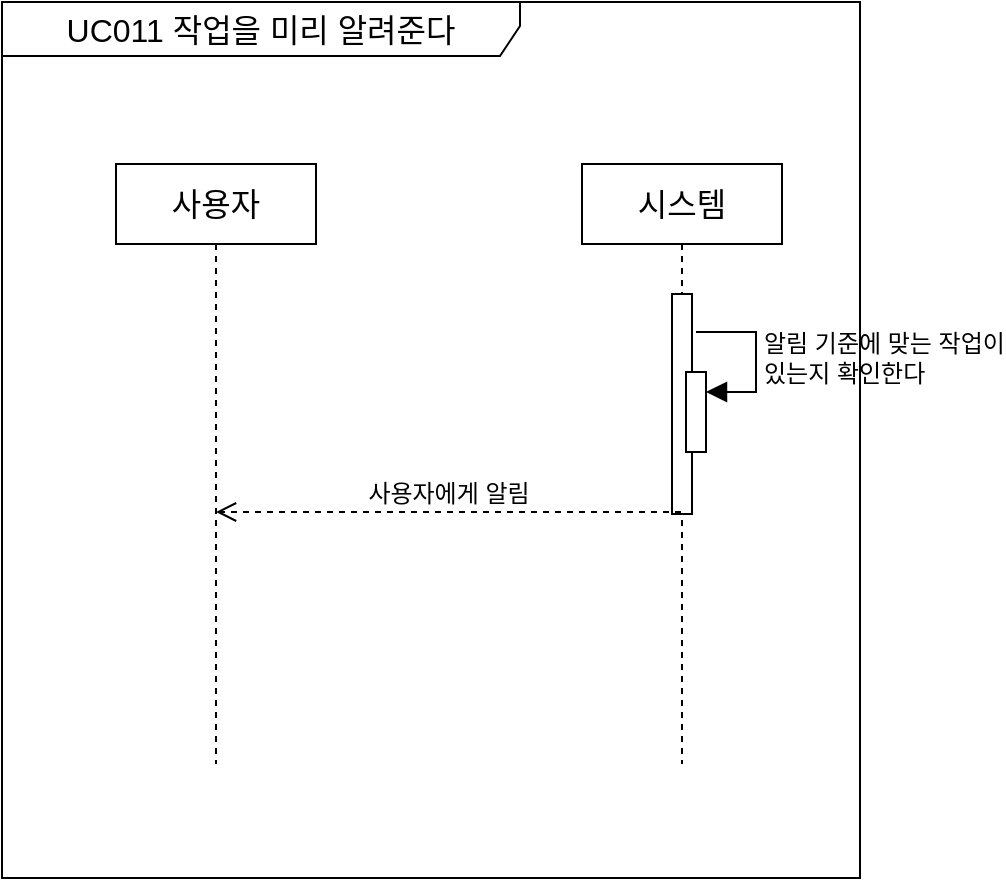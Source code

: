 <mxfile version="21.3.6" type="device">
  <diagram name="페이지-1" id="Zs1eefywLEfbVonNod6f">
    <mxGraphModel dx="952" dy="1124" grid="0" gridSize="10" guides="1" tooltips="1" connect="1" arrows="1" fold="1" page="0" pageScale="1" pageWidth="827" pageHeight="1169" math="0" shadow="0">
      <root>
        <mxCell id="0" />
        <mxCell id="1" parent="0" />
        <mxCell id="3EbWSdVmUcCm9aJmxFii-1" value="사용자" style="shape=umlLifeline;perimeter=lifelinePerimeter;whiteSpace=wrap;html=1;container=1;dropTarget=0;collapsible=0;recursiveResize=0;outlineConnect=0;portConstraint=eastwest;newEdgeStyle={&quot;edgeStyle&quot;:&quot;elbowEdgeStyle&quot;,&quot;elbow&quot;:&quot;vertical&quot;,&quot;curved&quot;:0,&quot;rounded&quot;:0};fontSize=16;" vertex="1" parent="1">
          <mxGeometry x="46" y="19" width="100" height="300" as="geometry" />
        </mxCell>
        <mxCell id="3EbWSdVmUcCm9aJmxFii-2" value="시스템" style="shape=umlLifeline;perimeter=lifelinePerimeter;whiteSpace=wrap;html=1;container=1;dropTarget=0;collapsible=0;recursiveResize=0;outlineConnect=0;portConstraint=eastwest;newEdgeStyle={&quot;edgeStyle&quot;:&quot;elbowEdgeStyle&quot;,&quot;elbow&quot;:&quot;vertical&quot;,&quot;curved&quot;:0,&quot;rounded&quot;:0};fontSize=16;" vertex="1" parent="1">
          <mxGeometry x="279" y="19" width="100" height="300" as="geometry" />
        </mxCell>
        <mxCell id="3EbWSdVmUcCm9aJmxFii-5" value="" style="html=1;points=[];perimeter=orthogonalPerimeter;outlineConnect=0;targetShapes=umlLifeline;portConstraint=eastwest;newEdgeStyle={&quot;edgeStyle&quot;:&quot;elbowEdgeStyle&quot;,&quot;elbow&quot;:&quot;vertical&quot;,&quot;curved&quot;:0,&quot;rounded&quot;:0};fontSize=16;" vertex="1" parent="3EbWSdVmUcCm9aJmxFii-2">
          <mxGeometry x="45" y="65" width="10" height="110" as="geometry" />
        </mxCell>
        <mxCell id="3EbWSdVmUcCm9aJmxFii-6" value="" style="html=1;points=[];perimeter=orthogonalPerimeter;outlineConnect=0;targetShapes=umlLifeline;portConstraint=eastwest;newEdgeStyle={&quot;edgeStyle&quot;:&quot;elbowEdgeStyle&quot;,&quot;elbow&quot;:&quot;vertical&quot;,&quot;curved&quot;:0,&quot;rounded&quot;:0};fontSize=16;" vertex="1" parent="3EbWSdVmUcCm9aJmxFii-2">
          <mxGeometry x="52" y="104" width="10" height="40" as="geometry" />
        </mxCell>
        <mxCell id="3EbWSdVmUcCm9aJmxFii-7" value="알림 기준에 맞는 작업이 &lt;br&gt;있는지 확인한다" style="html=1;align=left;spacingLeft=2;endArrow=block;rounded=0;edgeStyle=orthogonalEdgeStyle;curved=0;rounded=0;fontSize=12;startSize=8;endSize=8;" edge="1" target="3EbWSdVmUcCm9aJmxFii-6" parent="3EbWSdVmUcCm9aJmxFii-2">
          <mxGeometry x="0.012" relative="1" as="geometry">
            <mxPoint x="57" y="84" as="sourcePoint" />
            <Array as="points">
              <mxPoint x="87" y="114" />
            </Array>
            <mxPoint as="offset" />
          </mxGeometry>
        </mxCell>
        <mxCell id="3EbWSdVmUcCm9aJmxFii-8" value="사용자에게 알림" style="html=1;verticalAlign=bottom;endArrow=open;dashed=1;endSize=8;edgeStyle=elbowEdgeStyle;elbow=vertical;curved=0;rounded=0;fontSize=12;" edge="1" parent="1" target="3EbWSdVmUcCm9aJmxFii-1">
          <mxGeometry relative="1" as="geometry">
            <mxPoint x="328.5" y="193" as="sourcePoint" />
            <mxPoint x="228" y="193" as="targetPoint" />
          </mxGeometry>
        </mxCell>
        <mxCell id="3EbWSdVmUcCm9aJmxFii-9" value="UC011 작업을 미리 알려준다" style="shape=umlFrame;whiteSpace=wrap;html=1;pointerEvents=0;fontSize=16;width=259;height=27;" vertex="1" parent="1">
          <mxGeometry x="-11" y="-62" width="429" height="438" as="geometry" />
        </mxCell>
      </root>
    </mxGraphModel>
  </diagram>
</mxfile>
